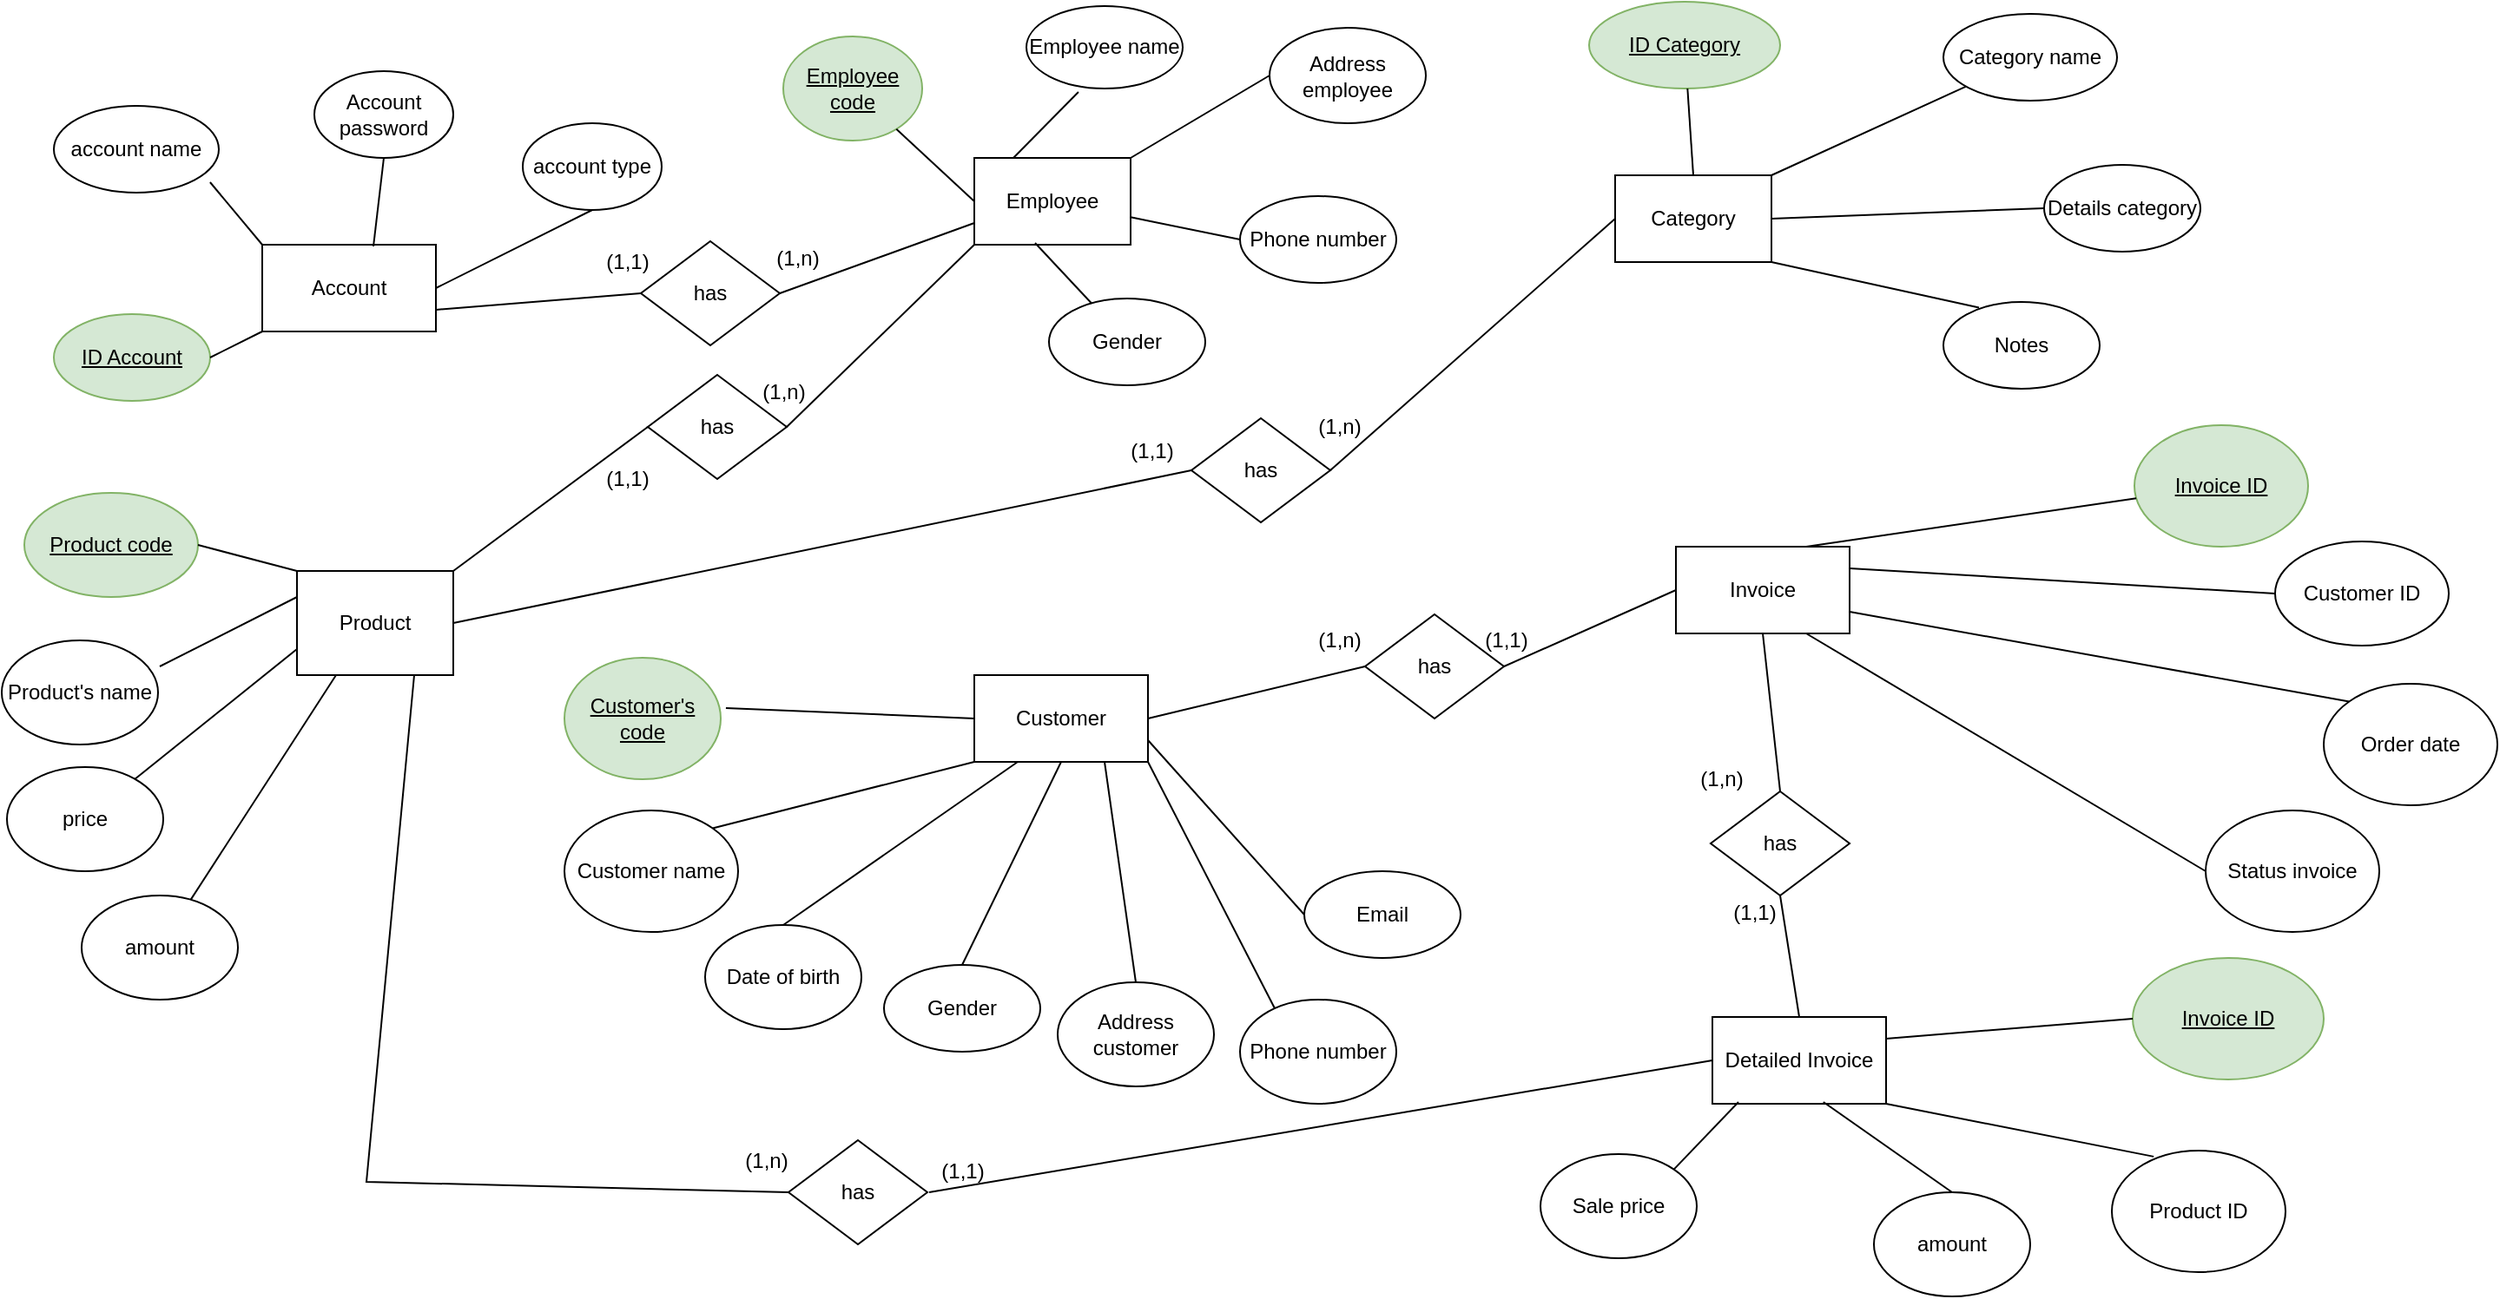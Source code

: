 <mxfile version="17.1.3" type="github">
  <diagram id="WZl0Q1Te6EeCowM1adRx" name="Page-1">
    <mxGraphModel dx="2035" dy="829" grid="0" gridSize="10" guides="1" tooltips="1" connect="1" arrows="1" fold="1" page="0" pageScale="1" pageWidth="827" pageHeight="1169" math="0" shadow="0">
      <root>
        <mxCell id="0" />
        <mxCell id="1" parent="0" />
        <mxCell id="S5zX3HuSBleYr7RCD1JO-1" value="Account" style="rounded=0;whiteSpace=wrap;html=1;" parent="1" vertex="1">
          <mxGeometry x="140" y="180" width="100" height="50" as="geometry" />
        </mxCell>
        <mxCell id="S5zX3HuSBleYr7RCD1JO-2" value="&lt;span style=&quot;font-size: 12px&quot;&gt;&lt;u&gt;Employee code&lt;/u&gt;&lt;/span&gt;" style="ellipse;whiteSpace=wrap;html=1;fillColor=#d5e8d4;strokeColor=#82b366;" parent="1" vertex="1">
          <mxGeometry x="440" y="60" width="80" height="60" as="geometry" />
        </mxCell>
        <mxCell id="S5zX3HuSBleYr7RCD1JO-3" value="&lt;span style=&quot;font-size: 12px&quot;&gt;&lt;u&gt;ID Account&lt;/u&gt;&lt;/span&gt;" style="ellipse;whiteSpace=wrap;html=1;fillColor=#d5e8d4;strokeColor=#82b366;" parent="1" vertex="1">
          <mxGeometry x="20" y="220" width="90" height="50" as="geometry" />
        </mxCell>
        <mxCell id="S5zX3HuSBleYr7RCD1JO-4" value="account type" style="ellipse;whiteSpace=wrap;html=1;" parent="1" vertex="1">
          <mxGeometry x="290" y="110" width="80" height="50" as="geometry" />
        </mxCell>
        <mxCell id="S5zX3HuSBleYr7RCD1JO-5" value="&lt;span style=&quot;font-size: 12px&quot;&gt;Account password&lt;/span&gt;" style="ellipse;whiteSpace=wrap;html=1;" parent="1" vertex="1">
          <mxGeometry x="170" y="80" width="80" height="50" as="geometry" />
        </mxCell>
        <mxCell id="S5zX3HuSBleYr7RCD1JO-6" value="account name" style="ellipse;whiteSpace=wrap;html=1;" parent="1" vertex="1">
          <mxGeometry x="20" y="100" width="95" height="50" as="geometry" />
        </mxCell>
        <mxCell id="S5zX3HuSBleYr7RCD1JO-7" value="Employee" style="rounded=0;whiteSpace=wrap;html=1;" parent="1" vertex="1">
          <mxGeometry x="550" y="130" width="90" height="50" as="geometry" />
        </mxCell>
        <mxCell id="S5zX3HuSBleYr7RCD1JO-8" value="Phone number" style="ellipse;whiteSpace=wrap;html=1;" parent="1" vertex="1">
          <mxGeometry x="703" y="152" width="90" height="50" as="geometry" />
        </mxCell>
        <mxCell id="S5zX3HuSBleYr7RCD1JO-9" value="Address employee" style="ellipse;whiteSpace=wrap;html=1;" parent="1" vertex="1">
          <mxGeometry x="720" y="55" width="90" height="55" as="geometry" />
        </mxCell>
        <mxCell id="S5zX3HuSBleYr7RCD1JO-10" value="Employee name" style="ellipse;whiteSpace=wrap;html=1;" parent="1" vertex="1">
          <mxGeometry x="580" y="42.5" width="90" height="47.5" as="geometry" />
        </mxCell>
        <mxCell id="S5zX3HuSBleYr7RCD1JO-11" value="Gender" style="ellipse;whiteSpace=wrap;html=1;" parent="1" vertex="1">
          <mxGeometry x="593" y="211" width="90" height="50" as="geometry" />
        </mxCell>
        <mxCell id="S5zX3HuSBleYr7RCD1JO-12" value="Category" style="rounded=0;whiteSpace=wrap;html=1;" parent="1" vertex="1">
          <mxGeometry x="919" y="140" width="90" height="50" as="geometry" />
        </mxCell>
        <mxCell id="S5zX3HuSBleYr7RCD1JO-13" value="Details category" style="ellipse;whiteSpace=wrap;html=1;" parent="1" vertex="1">
          <mxGeometry x="1166" y="134" width="90" height="50" as="geometry" />
        </mxCell>
        <mxCell id="S5zX3HuSBleYr7RCD1JO-14" value="&lt;span style=&quot;font-size: 12px&quot;&gt;&lt;u&gt;ID Category&lt;/u&gt;&lt;/span&gt;" style="ellipse;whiteSpace=wrap;html=1;fillColor=#d5e8d4;strokeColor=#82b366;" parent="1" vertex="1">
          <mxGeometry x="904" y="40" width="110" height="50" as="geometry" />
        </mxCell>
        <mxCell id="S5zX3HuSBleYr7RCD1JO-15" value="Category name" style="ellipse;whiteSpace=wrap;html=1;" parent="1" vertex="1">
          <mxGeometry x="1108" y="47" width="100" height="50" as="geometry" />
        </mxCell>
        <mxCell id="S5zX3HuSBleYr7RCD1JO-16" value="Product" style="rounded=0;whiteSpace=wrap;html=1;" parent="1" vertex="1">
          <mxGeometry x="160" y="368" width="90" height="60" as="geometry" />
        </mxCell>
        <mxCell id="S5zX3HuSBleYr7RCD1JO-18" value="amount" style="ellipse;whiteSpace=wrap;html=1;" parent="1" vertex="1">
          <mxGeometry x="36" y="555" width="90" height="60" as="geometry" />
        </mxCell>
        <mxCell id="S5zX3HuSBleYr7RCD1JO-19" value="price" style="ellipse;whiteSpace=wrap;html=1;" parent="1" vertex="1">
          <mxGeometry x="-7" y="481" width="90" height="60" as="geometry" />
        </mxCell>
        <mxCell id="S5zX3HuSBleYr7RCD1JO-20" value="Product&#39;s name" style="ellipse;whiteSpace=wrap;html=1;" parent="1" vertex="1">
          <mxGeometry x="-10" y="408" width="90" height="60" as="geometry" />
        </mxCell>
        <mxCell id="S5zX3HuSBleYr7RCD1JO-21" value="&lt;span style=&quot;font-size: 12px&quot;&gt;&lt;u&gt;Product code&lt;/u&gt;&lt;/span&gt;" style="ellipse;whiteSpace=wrap;html=1;fillColor=#d5e8d4;strokeColor=#82b366;" parent="1" vertex="1">
          <mxGeometry x="3" y="323" width="100" height="60" as="geometry" />
        </mxCell>
        <mxCell id="S5zX3HuSBleYr7RCD1JO-23" value="Customer" style="rounded=0;whiteSpace=wrap;html=1;" parent="1" vertex="1">
          <mxGeometry x="550" y="428" width="100" height="50" as="geometry" />
        </mxCell>
        <mxCell id="S5zX3HuSBleYr7RCD1JO-24" value="Phone number" style="ellipse;whiteSpace=wrap;html=1;" parent="1" vertex="1">
          <mxGeometry x="703" y="615" width="90" height="60" as="geometry" />
        </mxCell>
        <mxCell id="S5zX3HuSBleYr7RCD1JO-25" value="Address customer" style="ellipse;whiteSpace=wrap;html=1;" parent="1" vertex="1">
          <mxGeometry x="598" y="605" width="90" height="60" as="geometry" />
        </mxCell>
        <mxCell id="S5zX3HuSBleYr7RCD1JO-26" value="Customer name" style="ellipse;whiteSpace=wrap;html=1;" parent="1" vertex="1">
          <mxGeometry x="314" y="506" width="100" height="70" as="geometry" />
        </mxCell>
        <mxCell id="S5zX3HuSBleYr7RCD1JO-27" value="&lt;span style=&quot;font-size: 12px&quot;&gt;&lt;u&gt;Customer&#39;s code&lt;/u&gt;&lt;/span&gt;" style="ellipse;whiteSpace=wrap;html=1;fillColor=#d5e8d4;strokeColor=#82b366;" parent="1" vertex="1">
          <mxGeometry x="314" y="418" width="90" height="70" as="geometry" />
        </mxCell>
        <mxCell id="S5zX3HuSBleYr7RCD1JO-28" value="Invoice" style="rounded=0;whiteSpace=wrap;html=1;" parent="1" vertex="1">
          <mxGeometry x="954" y="354" width="100" height="50" as="geometry" />
        </mxCell>
        <mxCell id="S5zX3HuSBleYr7RCD1JO-31" value="Customer ID" style="ellipse;whiteSpace=wrap;html=1;" parent="1" vertex="1">
          <mxGeometry x="1299" y="351" width="100" height="60" as="geometry" />
        </mxCell>
        <mxCell id="S5zX3HuSBleYr7RCD1JO-33" value="Order date" style="ellipse;whiteSpace=wrap;html=1;" parent="1" vertex="1">
          <mxGeometry x="1327" y="433" width="100" height="70" as="geometry" />
        </mxCell>
        <mxCell id="S5zX3HuSBleYr7RCD1JO-34" value="&lt;u&gt;Invoice ID&lt;/u&gt;" style="ellipse;whiteSpace=wrap;html=1;fillColor=#d5e8d4;strokeColor=#82b366;" parent="1" vertex="1">
          <mxGeometry x="1218" y="284" width="100" height="70" as="geometry" />
        </mxCell>
        <mxCell id="S5zX3HuSBleYr7RCD1JO-35" value="&lt;span style=&quot;font-size: 12px&quot;&gt;&lt;u&gt;Invoice ID&lt;/u&gt;&lt;/span&gt;" style="ellipse;whiteSpace=wrap;html=1;fillColor=#d5e8d4;strokeColor=#82b366;" parent="1" vertex="1">
          <mxGeometry x="1217" y="591" width="110" height="70" as="geometry" />
        </mxCell>
        <mxCell id="S5zX3HuSBleYr7RCD1JO-39" value="" style="endArrow=none;html=1;rounded=0;entryX=0;entryY=0;entryDx=0;entryDy=0;exitX=0.947;exitY=0.88;exitDx=0;exitDy=0;exitPerimeter=0;" parent="1" source="S5zX3HuSBleYr7RCD1JO-6" target="S5zX3HuSBleYr7RCD1JO-1" edge="1">
          <mxGeometry width="50" height="50" relative="1" as="geometry">
            <mxPoint x="390" y="420" as="sourcePoint" />
            <mxPoint x="440" y="370" as="targetPoint" />
          </mxGeometry>
        </mxCell>
        <mxCell id="S5zX3HuSBleYr7RCD1JO-41" value="" style="endArrow=none;html=1;rounded=0;entryX=0.5;entryY=1;entryDx=0;entryDy=0;exitX=0.64;exitY=0.02;exitDx=0;exitDy=0;exitPerimeter=0;" parent="1" source="S5zX3HuSBleYr7RCD1JO-1" target="S5zX3HuSBleYr7RCD1JO-5" edge="1">
          <mxGeometry width="50" height="50" relative="1" as="geometry">
            <mxPoint x="390" y="420" as="sourcePoint" />
            <mxPoint x="440" y="370" as="targetPoint" />
          </mxGeometry>
        </mxCell>
        <mxCell id="S5zX3HuSBleYr7RCD1JO-42" value="" style="endArrow=none;html=1;rounded=0;entryX=1;entryY=0.5;entryDx=0;entryDy=0;exitX=0.5;exitY=1;exitDx=0;exitDy=0;" parent="1" source="S5zX3HuSBleYr7RCD1JO-4" target="S5zX3HuSBleYr7RCD1JO-1" edge="1">
          <mxGeometry width="50" height="50" relative="1" as="geometry">
            <mxPoint x="390" y="420" as="sourcePoint" />
            <mxPoint x="440" y="370" as="targetPoint" />
          </mxGeometry>
        </mxCell>
        <mxCell id="S5zX3HuSBleYr7RCD1JO-43" value="" style="endArrow=none;html=1;rounded=0;entryX=0;entryY=1;entryDx=0;entryDy=0;exitX=1;exitY=0.5;exitDx=0;exitDy=0;" parent="1" source="S5zX3HuSBleYr7RCD1JO-3" target="S5zX3HuSBleYr7RCD1JO-1" edge="1">
          <mxGeometry width="50" height="50" relative="1" as="geometry">
            <mxPoint x="390" y="420" as="sourcePoint" />
            <mxPoint x="440" y="370" as="targetPoint" />
          </mxGeometry>
        </mxCell>
        <mxCell id="S5zX3HuSBleYr7RCD1JO-44" value="" style="endArrow=none;html=1;rounded=0;exitX=1.011;exitY=0.25;exitDx=0;exitDy=0;exitPerimeter=0;entryX=0;entryY=0.25;entryDx=0;entryDy=0;" parent="1" source="S5zX3HuSBleYr7RCD1JO-20" target="S5zX3HuSBleYr7RCD1JO-16" edge="1">
          <mxGeometry width="50" height="50" relative="1" as="geometry">
            <mxPoint x="390" y="420" as="sourcePoint" />
            <mxPoint x="159" y="404" as="targetPoint" />
          </mxGeometry>
        </mxCell>
        <mxCell id="S5zX3HuSBleYr7RCD1JO-45" value="" style="endArrow=none;html=1;rounded=0;entryX=1;entryY=0.5;entryDx=0;entryDy=0;exitX=0;exitY=0;exitDx=0;exitDy=0;" parent="1" source="S5zX3HuSBleYr7RCD1JO-16" target="S5zX3HuSBleYr7RCD1JO-21" edge="1">
          <mxGeometry width="50" height="50" relative="1" as="geometry">
            <mxPoint x="390" y="420" as="sourcePoint" />
            <mxPoint x="440" y="370" as="targetPoint" />
          </mxGeometry>
        </mxCell>
        <mxCell id="S5zX3HuSBleYr7RCD1JO-46" value="" style="endArrow=none;html=1;rounded=0;entryX=0;entryY=0.5;entryDx=0;entryDy=0;exitX=1;exitY=0.5;exitDx=0;exitDy=0;" parent="1" target="S5zX3HuSBleYr7RCD1JO-13" edge="1" source="S5zX3HuSBleYr7RCD1JO-12">
          <mxGeometry width="50" height="50" relative="1" as="geometry">
            <mxPoint x="1052" y="165" as="sourcePoint" />
            <mxPoint x="440" y="370" as="targetPoint" />
          </mxGeometry>
        </mxCell>
        <mxCell id="S5zX3HuSBleYr7RCD1JO-47" value="" style="endArrow=none;html=1;rounded=0;exitX=1;exitY=0;exitDx=0;exitDy=0;" parent="1" source="S5zX3HuSBleYr7RCD1JO-12" target="S5zX3HuSBleYr7RCD1JO-15" edge="1">
          <mxGeometry width="50" height="50" relative="1" as="geometry">
            <mxPoint x="390" y="420" as="sourcePoint" />
            <mxPoint x="440" y="370" as="targetPoint" />
          </mxGeometry>
        </mxCell>
        <mxCell id="S5zX3HuSBleYr7RCD1JO-48" value="" style="endArrow=none;html=1;rounded=0;entryX=0.5;entryY=0;entryDx=0;entryDy=0;" parent="1" source="S5zX3HuSBleYr7RCD1JO-14" target="S5zX3HuSBleYr7RCD1JO-12" edge="1">
          <mxGeometry width="50" height="50" relative="1" as="geometry">
            <mxPoint x="390" y="420" as="sourcePoint" />
            <mxPoint x="440" y="370" as="targetPoint" />
          </mxGeometry>
        </mxCell>
        <mxCell id="S5zX3HuSBleYr7RCD1JO-49" value="" style="endArrow=none;html=1;rounded=0;exitX=0.389;exitY=0.98;exitDx=0;exitDy=0;exitPerimeter=0;" parent="1" source="S5zX3HuSBleYr7RCD1JO-7" target="S5zX3HuSBleYr7RCD1JO-11" edge="1">
          <mxGeometry width="50" height="50" relative="1" as="geometry">
            <mxPoint x="390" y="420" as="sourcePoint" />
            <mxPoint x="440" y="370" as="targetPoint" />
          </mxGeometry>
        </mxCell>
        <mxCell id="S5zX3HuSBleYr7RCD1JO-50" value="" style="endArrow=none;html=1;rounded=0;entryX=0;entryY=0.5;entryDx=0;entryDy=0;" parent="1" source="S5zX3HuSBleYr7RCD1JO-7" target="S5zX3HuSBleYr7RCD1JO-8" edge="1">
          <mxGeometry width="50" height="50" relative="1" as="geometry">
            <mxPoint x="390" y="420" as="sourcePoint" />
            <mxPoint x="440" y="370" as="targetPoint" />
          </mxGeometry>
        </mxCell>
        <mxCell id="S5zX3HuSBleYr7RCD1JO-51" value="" style="endArrow=none;html=1;rounded=0;entryX=0;entryY=0.5;entryDx=0;entryDy=0;exitX=1;exitY=0;exitDx=0;exitDy=0;" parent="1" source="S5zX3HuSBleYr7RCD1JO-7" target="S5zX3HuSBleYr7RCD1JO-9" edge="1">
          <mxGeometry width="50" height="50" relative="1" as="geometry">
            <mxPoint x="390" y="420" as="sourcePoint" />
            <mxPoint x="440" y="370" as="targetPoint" />
          </mxGeometry>
        </mxCell>
        <mxCell id="S5zX3HuSBleYr7RCD1JO-52" value="" style="endArrow=none;html=1;rounded=0;entryX=0.333;entryY=1.042;entryDx=0;entryDy=0;entryPerimeter=0;exitX=0.25;exitY=0;exitDx=0;exitDy=0;" parent="1" source="S5zX3HuSBleYr7RCD1JO-7" target="S5zX3HuSBleYr7RCD1JO-10" edge="1">
          <mxGeometry width="50" height="50" relative="1" as="geometry">
            <mxPoint x="390" y="420" as="sourcePoint" />
            <mxPoint x="440" y="370" as="targetPoint" />
          </mxGeometry>
        </mxCell>
        <mxCell id="S5zX3HuSBleYr7RCD1JO-53" value="" style="endArrow=none;html=1;rounded=0;exitX=0;exitY=0.5;exitDx=0;exitDy=0;" parent="1" source="S5zX3HuSBleYr7RCD1JO-7" target="S5zX3HuSBleYr7RCD1JO-2" edge="1">
          <mxGeometry width="50" height="50" relative="1" as="geometry">
            <mxPoint x="390" y="420" as="sourcePoint" />
            <mxPoint x="440" y="370" as="targetPoint" />
          </mxGeometry>
        </mxCell>
        <mxCell id="S5zX3HuSBleYr7RCD1JO-54" value="" style="endArrow=none;html=1;rounded=0;entryX=0.75;entryY=1;entryDx=0;entryDy=0;exitX=0.5;exitY=0;exitDx=0;exitDy=0;" parent="1" source="S5zX3HuSBleYr7RCD1JO-25" target="S5zX3HuSBleYr7RCD1JO-23" edge="1">
          <mxGeometry width="50" height="50" relative="1" as="geometry">
            <mxPoint x="390" y="420" as="sourcePoint" />
            <mxPoint x="440" y="370" as="targetPoint" />
          </mxGeometry>
        </mxCell>
        <mxCell id="S5zX3HuSBleYr7RCD1JO-55" value="" style="endArrow=none;html=1;rounded=0;exitX=1.033;exitY=0.414;exitDx=0;exitDy=0;exitPerimeter=0;entryX=0;entryY=0.5;entryDx=0;entryDy=0;" parent="1" source="S5zX3HuSBleYr7RCD1JO-27" target="S5zX3HuSBleYr7RCD1JO-23" edge="1">
          <mxGeometry width="50" height="50" relative="1" as="geometry">
            <mxPoint x="390" y="420" as="sourcePoint" />
            <mxPoint x="440" y="370" as="targetPoint" />
          </mxGeometry>
        </mxCell>
        <mxCell id="S5zX3HuSBleYr7RCD1JO-56" value="" style="endArrow=none;html=1;rounded=0;exitX=0.222;exitY=0.083;exitDx=0;exitDy=0;exitPerimeter=0;entryX=1;entryY=1;entryDx=0;entryDy=0;" parent="1" source="S5zX3HuSBleYr7RCD1JO-24" target="S5zX3HuSBleYr7RCD1JO-23" edge="1">
          <mxGeometry width="50" height="50" relative="1" as="geometry">
            <mxPoint x="390" y="420" as="sourcePoint" />
            <mxPoint x="654" y="494" as="targetPoint" />
          </mxGeometry>
        </mxCell>
        <mxCell id="S5zX3HuSBleYr7RCD1JO-57" value="" style="endArrow=none;html=1;rounded=0;entryX=0;entryY=0.5;entryDx=0;entryDy=0;exitX=1;exitY=0.25;exitDx=0;exitDy=0;" parent="1" source="UgAZWlNByFBckrbLLzFv-14" target="S5zX3HuSBleYr7RCD1JO-35" edge="1">
          <mxGeometry width="50" height="50" relative="1" as="geometry">
            <mxPoint x="1106.5" y="659" as="sourcePoint" />
            <mxPoint x="474.5" y="711" as="targetPoint" />
          </mxGeometry>
        </mxCell>
        <mxCell id="S5zX3HuSBleYr7RCD1JO-58" value="" style="endArrow=none;html=1;rounded=0;entryX=1;entryY=0;entryDx=0;entryDy=0;exitX=0;exitY=1;exitDx=0;exitDy=0;" parent="1" source="S5zX3HuSBleYr7RCD1JO-23" target="S5zX3HuSBleYr7RCD1JO-26" edge="1">
          <mxGeometry width="50" height="50" relative="1" as="geometry">
            <mxPoint x="430" y="420" as="sourcePoint" />
            <mxPoint x="440" y="370" as="targetPoint" />
          </mxGeometry>
        </mxCell>
        <mxCell id="S5zX3HuSBleYr7RCD1JO-60" value="" style="endArrow=none;html=1;rounded=0;entryX=0;entryY=0.75;entryDx=0;entryDy=0;" parent="1" source="S5zX3HuSBleYr7RCD1JO-19" target="S5zX3HuSBleYr7RCD1JO-16" edge="1">
          <mxGeometry width="50" height="50" relative="1" as="geometry">
            <mxPoint x="390" y="420" as="sourcePoint" />
            <mxPoint x="160" y="431" as="targetPoint" />
          </mxGeometry>
        </mxCell>
        <mxCell id="S5zX3HuSBleYr7RCD1JO-61" value="" style="endArrow=none;html=1;rounded=0;entryX=0.25;entryY=1;entryDx=0;entryDy=0;" parent="1" source="S5zX3HuSBleYr7RCD1JO-18" target="S5zX3HuSBleYr7RCD1JO-16" edge="1">
          <mxGeometry width="50" height="50" relative="1" as="geometry">
            <mxPoint x="210" y="330" as="sourcePoint" />
            <mxPoint x="219" y="432" as="targetPoint" />
          </mxGeometry>
        </mxCell>
        <mxCell id="S5zX3HuSBleYr7RCD1JO-65" value="" style="endArrow=none;html=1;rounded=0;entryX=0;entryY=0;entryDx=0;entryDy=0;exitX=1;exitY=0.75;exitDx=0;exitDy=0;" parent="1" source="S5zX3HuSBleYr7RCD1JO-28" target="S5zX3HuSBleYr7RCD1JO-33" edge="1">
          <mxGeometry width="50" height="50" relative="1" as="geometry">
            <mxPoint x="390" y="420" as="sourcePoint" />
            <mxPoint x="930" y="690" as="targetPoint" />
          </mxGeometry>
        </mxCell>
        <mxCell id="S5zX3HuSBleYr7RCD1JO-66" value="" style="endArrow=none;html=1;rounded=0;entryX=0;entryY=0.5;entryDx=0;entryDy=0;exitX=1;exitY=0.25;exitDx=0;exitDy=0;" parent="1" source="S5zX3HuSBleYr7RCD1JO-28" target="S5zX3HuSBleYr7RCD1JO-31" edge="1">
          <mxGeometry width="50" height="50" relative="1" as="geometry">
            <mxPoint x="390" y="420" as="sourcePoint" />
            <mxPoint x="440" y="370" as="targetPoint" />
          </mxGeometry>
        </mxCell>
        <mxCell id="S5zX3HuSBleYr7RCD1JO-67" value="" style="endArrow=none;html=1;rounded=0;exitX=0.75;exitY=0;exitDx=0;exitDy=0;" parent="1" source="S5zX3HuSBleYr7RCD1JO-28" target="S5zX3HuSBleYr7RCD1JO-34" edge="1">
          <mxGeometry width="50" height="50" relative="1" as="geometry">
            <mxPoint x="390" y="420" as="sourcePoint" />
            <mxPoint x="440" y="370" as="targetPoint" />
          </mxGeometry>
        </mxCell>
        <mxCell id="kUXduTfdo15wDPDfpC6b-13" value="has" style="rhombus;whiteSpace=wrap;html=1;" parent="1" vertex="1">
          <mxGeometry x="675" y="280" width="80" height="60" as="geometry" />
        </mxCell>
        <mxCell id="kUXduTfdo15wDPDfpC6b-14" value="" style="endArrow=none;html=1;rounded=0;entryX=0;entryY=0.5;entryDx=0;entryDy=0;exitX=1;exitY=0.5;exitDx=0;exitDy=0;" parent="1" target="kUXduTfdo15wDPDfpC6b-13" edge="1" source="S5zX3HuSBleYr7RCD1JO-16">
          <mxGeometry width="50" height="50" relative="1" as="geometry">
            <mxPoint x="245" y="443" as="sourcePoint" />
            <mxPoint x="590" y="435" as="targetPoint" />
          </mxGeometry>
        </mxCell>
        <mxCell id="kUXduTfdo15wDPDfpC6b-15" value="" style="endArrow=none;html=1;rounded=0;exitX=1;exitY=0.5;exitDx=0;exitDy=0;entryX=0;entryY=0.5;entryDx=0;entryDy=0;" parent="1" source="kUXduTfdo15wDPDfpC6b-13" target="S5zX3HuSBleYr7RCD1JO-12" edge="1">
          <mxGeometry width="50" height="50" relative="1" as="geometry">
            <mxPoint x="260" y="395" as="sourcePoint" />
            <mxPoint x="600" y="340" as="targetPoint" />
            <Array as="points" />
          </mxGeometry>
        </mxCell>
        <mxCell id="kUXduTfdo15wDPDfpC6b-16" value="(1,n)" style="text;html=1;align=center;verticalAlign=middle;resizable=0;points=[];autosize=1;strokeColor=none;fillColor=none;" parent="1" vertex="1">
          <mxGeometry x="740" y="275" width="40" height="20" as="geometry" />
        </mxCell>
        <mxCell id="kUXduTfdo15wDPDfpC6b-17" value="(1,1)" style="text;html=1;align=center;verticalAlign=middle;resizable=0;points=[];autosize=1;strokeColor=none;fillColor=none;" parent="1" vertex="1">
          <mxGeometry x="632" y="289" width="40" height="20" as="geometry" />
        </mxCell>
        <mxCell id="kUXduTfdo15wDPDfpC6b-23" value="has" style="rhombus;whiteSpace=wrap;html=1;" parent="1" vertex="1">
          <mxGeometry x="775" y="393" width="80" height="60" as="geometry" />
        </mxCell>
        <mxCell id="kUXduTfdo15wDPDfpC6b-24" value="" style="endArrow=none;html=1;rounded=0;entryX=0;entryY=0.5;entryDx=0;entryDy=0;exitX=1;exitY=0.5;exitDx=0;exitDy=0;" parent="1" source="kUXduTfdo15wDPDfpC6b-23" target="S5zX3HuSBleYr7RCD1JO-28" edge="1">
          <mxGeometry width="50" height="50" relative="1" as="geometry">
            <mxPoint x="860" y="420" as="sourcePoint" />
            <mxPoint x="950" y="435" as="targetPoint" />
          </mxGeometry>
        </mxCell>
        <mxCell id="kUXduTfdo15wDPDfpC6b-26" value="" style="endArrow=none;html=1;rounded=0;entryX=0;entryY=0.5;entryDx=0;entryDy=0;exitX=1;exitY=0.5;exitDx=0;exitDy=0;" parent="1" target="kUXduTfdo15wDPDfpC6b-23" edge="1" source="S5zX3HuSBleYr7RCD1JO-23">
          <mxGeometry width="50" height="50" relative="1" as="geometry">
            <mxPoint x="650" y="480" as="sourcePoint" />
            <mxPoint x="730" y="432.5" as="targetPoint" />
          </mxGeometry>
        </mxCell>
        <mxCell id="kUXduTfdo15wDPDfpC6b-27" value="(1,n)" style="text;html=1;align=center;verticalAlign=middle;resizable=0;points=[];autosize=1;strokeColor=none;fillColor=none;" parent="1" vertex="1">
          <mxGeometry x="740" y="398" width="40" height="20" as="geometry" />
        </mxCell>
        <mxCell id="kUXduTfdo15wDPDfpC6b-28" value="(1,1)" style="text;html=1;align=center;verticalAlign=middle;resizable=0;points=[];autosize=1;strokeColor=none;fillColor=none;" parent="1" vertex="1">
          <mxGeometry x="836" y="398" width="40" height="20" as="geometry" />
        </mxCell>
        <mxCell id="kUXduTfdo15wDPDfpC6b-29" value="has" style="rhombus;whiteSpace=wrap;html=1;" parent="1" vertex="1">
          <mxGeometry x="443" y="696" width="80" height="60" as="geometry" />
        </mxCell>
        <mxCell id="kUXduTfdo15wDPDfpC6b-30" value="" style="endArrow=none;html=1;rounded=0;startArrow=none;entryX=0;entryY=0.5;entryDx=0;entryDy=0;" parent="1" edge="1" target="UgAZWlNByFBckrbLLzFv-14">
          <mxGeometry width="50" height="50" relative="1" as="geometry">
            <mxPoint x="524" y="726" as="sourcePoint" />
            <mxPoint x="965" y="782" as="targetPoint" />
            <Array as="points" />
          </mxGeometry>
        </mxCell>
        <mxCell id="kUXduTfdo15wDPDfpC6b-31" value="" style="endArrow=none;html=1;rounded=0;entryX=0;entryY=0.5;entryDx=0;entryDy=0;exitX=0.75;exitY=1;exitDx=0;exitDy=0;" parent="1" source="S5zX3HuSBleYr7RCD1JO-16" target="kUXduTfdo15wDPDfpC6b-29" edge="1">
          <mxGeometry width="50" height="50" relative="1" as="geometry">
            <mxPoint x="190" y="430" as="sourcePoint" />
            <mxPoint x="640" y="415" as="targetPoint" />
            <Array as="points">
              <mxPoint x="200" y="720" />
            </Array>
          </mxGeometry>
        </mxCell>
        <mxCell id="kUXduTfdo15wDPDfpC6b-32" value="(1,n)" style="text;html=1;align=center;verticalAlign=middle;resizable=0;points=[];autosize=1;strokeColor=none;fillColor=none;" parent="1" vertex="1">
          <mxGeometry x="410" y="698" width="40" height="20" as="geometry" />
        </mxCell>
        <mxCell id="UgAZWlNByFBckrbLLzFv-3" value="Notes" style="ellipse;whiteSpace=wrap;html=1;" parent="1" vertex="1">
          <mxGeometry x="1108" y="213" width="90" height="50" as="geometry" />
        </mxCell>
        <mxCell id="UgAZWlNByFBckrbLLzFv-4" value="" style="endArrow=none;html=1;rounded=0;entryX=0.228;entryY=0.065;entryDx=0;entryDy=0;entryPerimeter=0;exitX=1;exitY=1;exitDx=0;exitDy=0;" parent="1" source="S5zX3HuSBleYr7RCD1JO-12" target="UgAZWlNByFBckrbLLzFv-3" edge="1">
          <mxGeometry width="50" height="50" relative="1" as="geometry">
            <mxPoint x="1062" y="175" as="sourcePoint" />
            <mxPoint x="1176" y="169" as="targetPoint" />
          </mxGeometry>
        </mxCell>
        <mxCell id="UgAZWlNByFBckrbLLzFv-7" value="Date of birth" style="ellipse;whiteSpace=wrap;html=1;" parent="1" vertex="1">
          <mxGeometry x="395" y="572" width="90" height="60" as="geometry" />
        </mxCell>
        <mxCell id="UgAZWlNByFBckrbLLzFv-8" value="" style="endArrow=none;html=1;rounded=0;exitX=0.5;exitY=0;exitDx=0;exitDy=0;entryX=0.25;entryY=1;entryDx=0;entryDy=0;" parent="1" source="UgAZWlNByFBckrbLLzFv-7" target="S5zX3HuSBleYr7RCD1JO-23" edge="1">
          <mxGeometry width="50" height="50" relative="1" as="geometry">
            <mxPoint x="426.97" y="518.98" as="sourcePoint" />
            <mxPoint x="560" y="485" as="targetPoint" />
          </mxGeometry>
        </mxCell>
        <mxCell id="UgAZWlNByFBckrbLLzFv-9" value="Gender" style="ellipse;whiteSpace=wrap;html=1;" parent="1" vertex="1">
          <mxGeometry x="498" y="595" width="90" height="50" as="geometry" />
        </mxCell>
        <mxCell id="UgAZWlNByFBckrbLLzFv-10" value="" style="endArrow=none;html=1;rounded=0;entryX=0.5;entryY=0;entryDx=0;entryDy=0;exitX=0.5;exitY=1;exitDx=0;exitDy=0;" parent="1" target="UgAZWlNByFBckrbLLzFv-9" edge="1" source="S5zX3HuSBleYr7RCD1JO-23">
          <mxGeometry width="50" height="50" relative="1" as="geometry">
            <mxPoint x="598" y="498" as="sourcePoint" />
            <mxPoint x="614.329" y="230.713" as="targetPoint" />
          </mxGeometry>
        </mxCell>
        <mxCell id="UgAZWlNByFBckrbLLzFv-11" value="Email" style="ellipse;whiteSpace=wrap;html=1;" parent="1" vertex="1">
          <mxGeometry x="740" y="541" width="90" height="50" as="geometry" />
        </mxCell>
        <mxCell id="UgAZWlNByFBckrbLLzFv-12" value="" style="endArrow=none;html=1;rounded=0;exitX=1;exitY=0.75;exitDx=0;exitDy=0;entryX=0;entryY=0.5;entryDx=0;entryDy=0;" parent="1" source="S5zX3HuSBleYr7RCD1JO-23" target="UgAZWlNByFBckrbLLzFv-11" edge="1">
          <mxGeometry width="50" height="50" relative="1" as="geometry">
            <mxPoint x="595.01" y="189" as="sourcePoint" />
            <mxPoint x="614.329" y="230.713" as="targetPoint" />
          </mxGeometry>
        </mxCell>
        <mxCell id="UgAZWlNByFBckrbLLzFv-14" value="Detailed Invoice" style="rounded=0;whiteSpace=wrap;html=1;" parent="1" vertex="1">
          <mxGeometry x="975" y="625" width="100" height="50" as="geometry" />
        </mxCell>
        <mxCell id="UgAZWlNByFBckrbLLzFv-15" value="Product ID" style="ellipse;whiteSpace=wrap;html=1;" parent="1" vertex="1">
          <mxGeometry x="1205" y="702" width="100" height="70" as="geometry" />
        </mxCell>
        <mxCell id="UgAZWlNByFBckrbLLzFv-16" value="amount" style="ellipse;whiteSpace=wrap;html=1;" parent="1" vertex="1">
          <mxGeometry x="1068" y="726" width="90" height="60" as="geometry" />
        </mxCell>
        <mxCell id="UgAZWlNByFBckrbLLzFv-17" value="Sale price" style="ellipse;whiteSpace=wrap;html=1;" parent="1" vertex="1">
          <mxGeometry x="876" y="704" width="90" height="60" as="geometry" />
        </mxCell>
        <mxCell id="UgAZWlNByFBckrbLLzFv-18" value="" style="endArrow=none;html=1;rounded=0;entryX=0.241;entryY=0.049;entryDx=0;entryDy=0;exitX=1;exitY=1;exitDx=0;exitDy=0;entryPerimeter=0;" parent="1" source="UgAZWlNByFBckrbLLzFv-14" target="UgAZWlNByFBckrbLLzFv-15" edge="1">
          <mxGeometry width="50" height="50" relative="1" as="geometry">
            <mxPoint x="1086" y="687.5" as="sourcePoint" />
            <mxPoint x="1222" y="722" as="targetPoint" />
          </mxGeometry>
        </mxCell>
        <mxCell id="UgAZWlNByFBckrbLLzFv-19" value="" style="endArrow=none;html=1;rounded=0;entryX=0.5;entryY=0;entryDx=0;entryDy=0;exitX=0.639;exitY=0.98;exitDx=0;exitDy=0;exitPerimeter=0;" parent="1" source="UgAZWlNByFBckrbLLzFv-14" target="UgAZWlNByFBckrbLLzFv-16" edge="1">
          <mxGeometry width="50" height="50" relative="1" as="geometry">
            <mxPoint x="1086" y="725" as="sourcePoint" />
            <mxPoint x="1182.1" y="778.43" as="targetPoint" />
          </mxGeometry>
        </mxCell>
        <mxCell id="UgAZWlNByFBckrbLLzFv-20" value="" style="endArrow=none;html=1;rounded=0;entryX=1;entryY=0;entryDx=0;entryDy=0;exitX=0.15;exitY=0.98;exitDx=0;exitDy=0;exitPerimeter=0;" parent="1" source="UgAZWlNByFBckrbLLzFv-14" target="UgAZWlNByFBckrbLLzFv-17" edge="1">
          <mxGeometry width="50" height="50" relative="1" as="geometry">
            <mxPoint x="1049.9" y="724" as="sourcePoint" />
            <mxPoint x="1073" y="795" as="targetPoint" />
          </mxGeometry>
        </mxCell>
        <mxCell id="UgAZWlNByFBckrbLLzFv-24" value="" style="endArrow=none;html=1;rounded=0;entryX=0.5;entryY=0;entryDx=0;entryDy=0;exitX=0.5;exitY=1;exitDx=0;exitDy=0;" parent="1" edge="1" target="1-3yn71rvQMls6pHP8aY-3" source="S5zX3HuSBleYr7RCD1JO-28">
          <mxGeometry width="50" height="50" relative="1" as="geometry">
            <mxPoint x="998" y="502" as="sourcePoint" />
            <mxPoint x="1023" y="541" as="targetPoint" />
          </mxGeometry>
        </mxCell>
        <mxCell id="UgAZWlNByFBckrbLLzFv-28" value="" style="endArrow=none;html=1;rounded=0;exitX=0.5;exitY=1;exitDx=0;exitDy=0;entryX=0.5;entryY=0;entryDx=0;entryDy=0;" parent="1" source="1-3yn71rvQMls6pHP8aY-3" edge="1" target="UgAZWlNByFBckrbLLzFv-14">
          <mxGeometry width="50" height="50" relative="1" as="geometry">
            <mxPoint x="1020" y="731" as="sourcePoint" />
            <mxPoint x="1021" y="684" as="targetPoint" />
          </mxGeometry>
        </mxCell>
        <mxCell id="UgAZWlNByFBckrbLLzFv-29" value="(1,n)" style="text;html=1;align=center;verticalAlign=middle;resizable=0;points=[];autosize=1;strokeColor=none;fillColor=none;" parent="1" vertex="1">
          <mxGeometry x="960" y="478" width="40" height="20" as="geometry" />
        </mxCell>
        <mxCell id="UgAZWlNByFBckrbLLzFv-38" value="has" style="rhombus;whiteSpace=wrap;html=1;" parent="1" vertex="1">
          <mxGeometry x="362" y="255" width="80" height="60" as="geometry" />
        </mxCell>
        <mxCell id="UgAZWlNByFBckrbLLzFv-40" value="" style="endArrow=none;html=1;rounded=0;entryX=0;entryY=1;entryDx=0;entryDy=0;startArrow=none;exitX=1;exitY=0.5;exitDx=0;exitDy=0;" parent="1" source="UgAZWlNByFBckrbLLzFv-38" target="S5zX3HuSBleYr7RCD1JO-7" edge="1">
          <mxGeometry width="50" height="50" relative="1" as="geometry">
            <mxPoint x="462" y="264" as="sourcePoint" />
            <mxPoint x="849" y="437" as="targetPoint" />
          </mxGeometry>
        </mxCell>
        <mxCell id="UgAZWlNByFBckrbLLzFv-41" value="" style="endArrow=none;html=1;rounded=0;entryX=0;entryY=0.5;entryDx=0;entryDy=0;exitX=1;exitY=0;exitDx=0;exitDy=0;" parent="1" target="UgAZWlNByFBckrbLLzFv-38" edge="1" source="S5zX3HuSBleYr7RCD1JO-16">
          <mxGeometry width="50" height="50" relative="1" as="geometry">
            <mxPoint x="230" y="410" as="sourcePoint" />
            <mxPoint x="849" y="437" as="targetPoint" />
          </mxGeometry>
        </mxCell>
        <mxCell id="UgAZWlNByFBckrbLLzFv-44" value="(1,1)" style="text;html=1;align=center;verticalAlign=middle;resizable=0;points=[];autosize=1;strokeColor=none;fillColor=none;" parent="1" vertex="1">
          <mxGeometry x="330" y="305" width="40" height="20" as="geometry" />
        </mxCell>
        <mxCell id="UgAZWlNByFBckrbLLzFv-45" value="(1,n)" style="text;html=1;align=center;verticalAlign=middle;resizable=0;points=[];autosize=1;strokeColor=none;fillColor=none;" parent="1" vertex="1">
          <mxGeometry x="420" y="255" width="40" height="20" as="geometry" />
        </mxCell>
        <mxCell id="1-3yn71rvQMls6pHP8aY-1" value="Status invoice" style="ellipse;whiteSpace=wrap;html=1;" vertex="1" parent="1">
          <mxGeometry x="1259" y="506" width="100" height="70" as="geometry" />
        </mxCell>
        <mxCell id="1-3yn71rvQMls6pHP8aY-2" value="" style="endArrow=none;html=1;rounded=0;entryX=0;entryY=0.5;entryDx=0;entryDy=0;exitX=0.75;exitY=1;exitDx=0;exitDy=0;" edge="1" parent="1" source="S5zX3HuSBleYr7RCD1JO-28" target="1-3yn71rvQMls6pHP8aY-1">
          <mxGeometry width="50" height="50" relative="1" as="geometry">
            <mxPoint x="1045" y="501" as="sourcePoint" />
            <mxPoint x="1333.645" y="534.251" as="targetPoint" />
          </mxGeometry>
        </mxCell>
        <mxCell id="1-3yn71rvQMls6pHP8aY-3" value="has" style="rhombus;whiteSpace=wrap;html=1;" vertex="1" parent="1">
          <mxGeometry x="974" y="495" width="80" height="60" as="geometry" />
        </mxCell>
        <mxCell id="1-3yn71rvQMls6pHP8aY-5" value="(1,1)" style="text;html=1;align=center;verticalAlign=middle;resizable=0;points=[];autosize=1;strokeColor=none;fillColor=none;" vertex="1" parent="1">
          <mxGeometry x="979" y="555" width="40" height="20" as="geometry" />
        </mxCell>
        <mxCell id="kUXduTfdo15wDPDfpC6b-33" value="(1,1)" style="text;html=1;align=center;verticalAlign=middle;resizable=0;points=[];autosize=1;strokeColor=none;fillColor=none;" parent="1" vertex="1">
          <mxGeometry x="523" y="704" width="40" height="20" as="geometry" />
        </mxCell>
        <mxCell id="1-3yn71rvQMls6pHP8aY-7" value="has" style="rhombus;whiteSpace=wrap;html=1;" vertex="1" parent="1">
          <mxGeometry x="358" y="178" width="80" height="60" as="geometry" />
        </mxCell>
        <mxCell id="1-3yn71rvQMls6pHP8aY-8" value="" style="endArrow=none;html=1;rounded=0;entryX=0;entryY=0.75;entryDx=0;entryDy=0;startArrow=none;exitX=1;exitY=0.5;exitDx=0;exitDy=0;" edge="1" parent="1" source="1-3yn71rvQMls6pHP8aY-7" target="S5zX3HuSBleYr7RCD1JO-7">
          <mxGeometry width="50" height="50" relative="1" as="geometry">
            <mxPoint x="452" y="295" as="sourcePoint" />
            <mxPoint x="560" y="190" as="targetPoint" />
          </mxGeometry>
        </mxCell>
        <mxCell id="1-3yn71rvQMls6pHP8aY-9" value="" style="endArrow=none;html=1;rounded=0;entryX=0;entryY=0.5;entryDx=0;entryDy=0;startArrow=none;exitX=1;exitY=0.75;exitDx=0;exitDy=0;" edge="1" parent="1" source="S5zX3HuSBleYr7RCD1JO-1" target="1-3yn71rvQMls6pHP8aY-7">
          <mxGeometry width="50" height="50" relative="1" as="geometry">
            <mxPoint x="448" y="218" as="sourcePoint" />
            <mxPoint x="560" y="177.5" as="targetPoint" />
          </mxGeometry>
        </mxCell>
        <mxCell id="1-3yn71rvQMls6pHP8aY-10" value="(1,n)" style="text;html=1;align=center;verticalAlign=middle;resizable=0;points=[];autosize=1;strokeColor=none;fillColor=none;" vertex="1" parent="1">
          <mxGeometry x="428" y="178" width="40" height="20" as="geometry" />
        </mxCell>
        <mxCell id="1-3yn71rvQMls6pHP8aY-11" value="(1,1)" style="text;html=1;align=center;verticalAlign=middle;resizable=0;points=[];autosize=1;strokeColor=none;fillColor=none;" vertex="1" parent="1">
          <mxGeometry x="330" y="180" width="40" height="20" as="geometry" />
        </mxCell>
      </root>
    </mxGraphModel>
  </diagram>
</mxfile>
